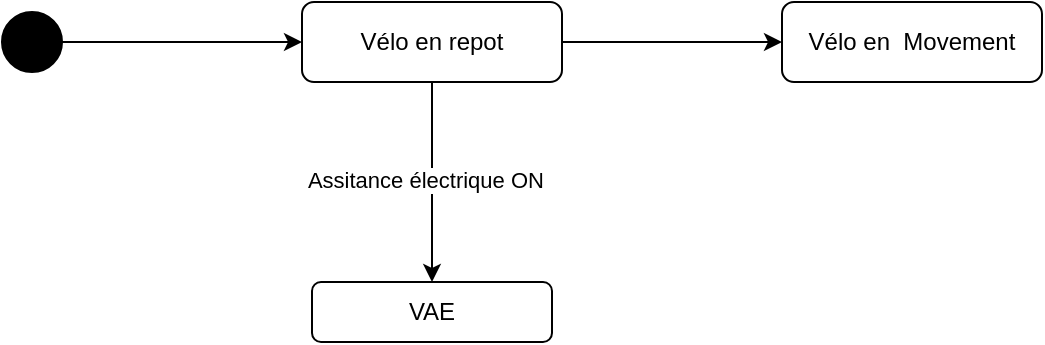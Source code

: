 <mxfile version="22.1.18" type="github">
  <diagram name="Page-1" id="iBsDPBGNGASx7_R9lyi4">
    <mxGraphModel dx="662" dy="350" grid="1" gridSize="10" guides="1" tooltips="1" connect="1" arrows="1" fold="1" page="1" pageScale="1" pageWidth="3300" pageHeight="4681" math="0" shadow="0">
      <root>
        <mxCell id="0" />
        <mxCell id="1" parent="0" />
        <mxCell id="YnAeQbb3gHbU8mq_5z8Y-8" style="edgeStyle=orthogonalEdgeStyle;rounded=0;orthogonalLoop=1;jettySize=auto;html=1;exitX=1;exitY=0.5;exitDx=0;exitDy=0;entryX=0;entryY=0.5;entryDx=0;entryDy=0;" edge="1" parent="1" source="YnAeQbb3gHbU8mq_5z8Y-1" target="YnAeQbb3gHbU8mq_5z8Y-3">
          <mxGeometry relative="1" as="geometry" />
        </mxCell>
        <mxCell id="YnAeQbb3gHbU8mq_5z8Y-1" value="" style="shape=ellipse;html=1;fillColor=strokeColor;fontSize=18;fontColor=#ffffff;" vertex="1" parent="1">
          <mxGeometry x="100" y="145" width="30" height="30" as="geometry" />
        </mxCell>
        <mxCell id="YnAeQbb3gHbU8mq_5z8Y-6" style="edgeStyle=orthogonalEdgeStyle;rounded=0;orthogonalLoop=1;jettySize=auto;html=1;exitX=1;exitY=0.5;exitDx=0;exitDy=0;entryX=0;entryY=0.5;entryDx=0;entryDy=0;" edge="1" parent="1" source="YnAeQbb3gHbU8mq_5z8Y-3" target="YnAeQbb3gHbU8mq_5z8Y-4">
          <mxGeometry relative="1" as="geometry" />
        </mxCell>
        <mxCell id="YnAeQbb3gHbU8mq_5z8Y-9" style="edgeStyle=orthogonalEdgeStyle;rounded=0;orthogonalLoop=1;jettySize=auto;html=1;exitX=0.5;exitY=1;exitDx=0;exitDy=0;" edge="1" parent="1" source="YnAeQbb3gHbU8mq_5z8Y-3" target="YnAeQbb3gHbU8mq_5z8Y-5">
          <mxGeometry relative="1" as="geometry" />
        </mxCell>
        <mxCell id="YnAeQbb3gHbU8mq_5z8Y-10" value="Assitance électrique ON&amp;nbsp;" style="edgeLabel;html=1;align=center;verticalAlign=middle;resizable=0;points=[];" vertex="1" connectable="0" parent="YnAeQbb3gHbU8mq_5z8Y-9">
          <mxGeometry x="-0.018" y="-2" relative="1" as="geometry">
            <mxPoint as="offset" />
          </mxGeometry>
        </mxCell>
        <mxCell id="YnAeQbb3gHbU8mq_5z8Y-3" value="Vélo en repot" style="shape=rect;html=1;rounded=1;whiteSpace=wrap;align=center;" vertex="1" parent="1">
          <mxGeometry x="250" y="140" width="130" height="40" as="geometry" />
        </mxCell>
        <mxCell id="YnAeQbb3gHbU8mq_5z8Y-4" value="Vélo en&amp;nbsp; Movement" style="shape=rect;html=1;rounded=1;whiteSpace=wrap;align=center;" vertex="1" parent="1">
          <mxGeometry x="490" y="140" width="130" height="40" as="geometry" />
        </mxCell>
        <mxCell id="YnAeQbb3gHbU8mq_5z8Y-5" value="VAE" style="shape=rect;html=1;rounded=1;whiteSpace=wrap;align=center;" vertex="1" parent="1">
          <mxGeometry x="255" y="280" width="120" height="30" as="geometry" />
        </mxCell>
      </root>
    </mxGraphModel>
  </diagram>
</mxfile>
